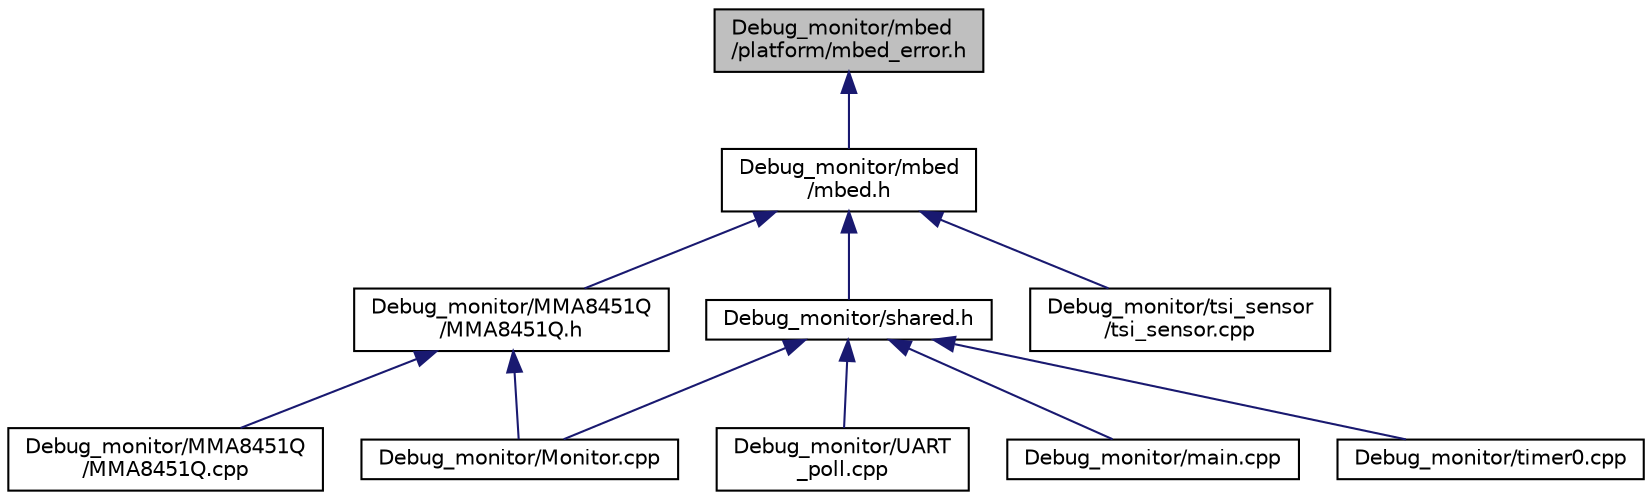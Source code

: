 digraph "Debug_monitor/mbed/platform/mbed_error.h"
{
 // LATEX_PDF_SIZE
  edge [fontname="Helvetica",fontsize="10",labelfontname="Helvetica",labelfontsize="10"];
  node [fontname="Helvetica",fontsize="10",shape=record];
  Node1 [label="Debug_monitor/mbed\l/platform/mbed_error.h",height=0.2,width=0.4,color="black", fillcolor="grey75", style="filled", fontcolor="black",tooltip=" "];
  Node1 -> Node2 [dir="back",color="midnightblue",fontsize="10",style="solid",fontname="Helvetica"];
  Node2 [label="Debug_monitor/mbed\l/mbed.h",height=0.2,width=0.4,color="black", fillcolor="white", style="filled",URL="$mbed_8h.html",tooltip=" "];
  Node2 -> Node3 [dir="back",color="midnightblue",fontsize="10",style="solid",fontname="Helvetica"];
  Node3 [label="Debug_monitor/MMA8451Q\l/MMA8451Q.h",height=0.2,width=0.4,color="black", fillcolor="white", style="filled",URL="$_m_m_a8451_q_8h.html",tooltip=" "];
  Node3 -> Node4 [dir="back",color="midnightblue",fontsize="10",style="solid",fontname="Helvetica"];
  Node4 [label="Debug_monitor/MMA8451Q\l/MMA8451Q.cpp",height=0.2,width=0.4,color="black", fillcolor="white", style="filled",URL="$_m_m_a8451_q_8cpp.html",tooltip=" "];
  Node3 -> Node5 [dir="back",color="midnightblue",fontsize="10",style="solid",fontname="Helvetica"];
  Node5 [label="Debug_monitor/Monitor.cpp",height=0.2,width=0.4,color="black", fillcolor="white", style="filled",URL="$_monitor_8cpp.html",tooltip=" "];
  Node2 -> Node6 [dir="back",color="midnightblue",fontsize="10",style="solid",fontname="Helvetica"];
  Node6 [label="Debug_monitor/shared.h",height=0.2,width=0.4,color="black", fillcolor="white", style="filled",URL="$shared_8h.html",tooltip=" "];
  Node6 -> Node5 [dir="back",color="midnightblue",fontsize="10",style="solid",fontname="Helvetica"];
  Node6 -> Node7 [dir="back",color="midnightblue",fontsize="10",style="solid",fontname="Helvetica"];
  Node7 [label="Debug_monitor/UART\l_poll.cpp",height=0.2,width=0.4,color="black", fillcolor="white", style="filled",URL="$_u_a_r_t__poll_8cpp.html",tooltip=" "];
  Node6 -> Node8 [dir="back",color="midnightblue",fontsize="10",style="solid",fontname="Helvetica"];
  Node8 [label="Debug_monitor/main.cpp",height=0.2,width=0.4,color="black", fillcolor="white", style="filled",URL="$main_8cpp.html",tooltip=" "];
  Node6 -> Node9 [dir="back",color="midnightblue",fontsize="10",style="solid",fontname="Helvetica"];
  Node9 [label="Debug_monitor/timer0.cpp",height=0.2,width=0.4,color="black", fillcolor="white", style="filled",URL="$timer0_8cpp.html",tooltip=" "];
  Node2 -> Node10 [dir="back",color="midnightblue",fontsize="10",style="solid",fontname="Helvetica"];
  Node10 [label="Debug_monitor/tsi_sensor\l/tsi_sensor.cpp",height=0.2,width=0.4,color="black", fillcolor="white", style="filled",URL="$tsi__sensor_8cpp.html",tooltip=" "];
}
